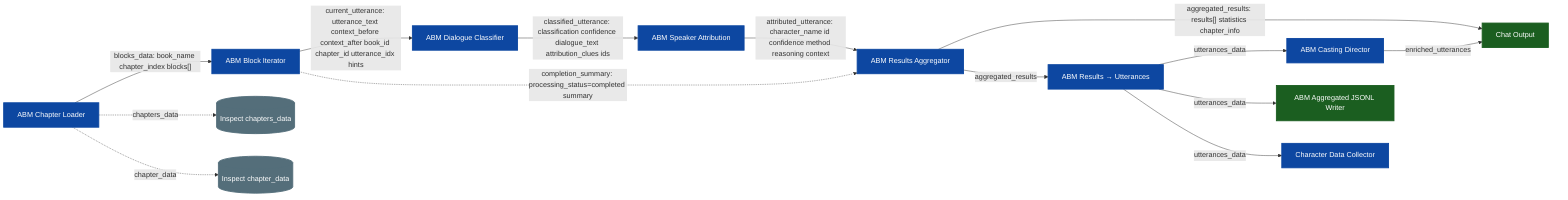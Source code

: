 flowchart LR
  %% Active two-agent wiring with unified Chapter Loader

  %% Style classes
  classDef core fill:#0d47a1,stroke:#0d47a1,color:#fff,stroke-width:2px
  classDef out fill:#1b5e20,stroke:#1b5e20,color:#fff,stroke-width:2px
  classDef tap fill:#546e7a,stroke:#546e7a,color:#fff,stroke-width:2px

  %% Main pipeline nodes
  L[ABM Chapter Loader]
  I[ABM Block Iterator]
  C[ABM Dialogue Classifier]
  S[ABM Speaker Attribution]
  A[ABM Results Aggregator]
  O[Chat Output]
  U[ABM Results → Utterances]
  JW[ABM Aggregated JSONL Writer]
  CD[ABM Casting Director]
  CDC[Character Data Collector]

  %% Main flow with labeled edges (port names)
  L -- blocks_data: book_name chapter_index blocks[] --> I
  I -- current_utterance: utterance_text context_before context_after book_id chapter_id utterance_idx hints --> C
  C -- classified_utterance: classification confidence dialogue_text attribution_clues ids --> S
  S -- attributed_utterance: character_name id confidence method reasoning context --> A
  I -. completion_summary: processing_status=completed summary -.-> A
  A -- aggregated_results: results[] statistics chapter_info --> O
  A -- aggregated_results --> U
  U -- utterances_data --> CD
  U -- utterances_data --> JW
  U -- utterances_data --> CDC
  CD -- enriched_utterances --> O

  %% Optional taps for inspection
  L -. chapters_data .-> X1[(Inspect chapters_data)]
  L -. chapter_data .-> X2[(Inspect chapter_data)]

  %% Class assignments
  class L,I,C,S,A,U,CD,CDC core
  class O,JW out
  class X1,X2 tap